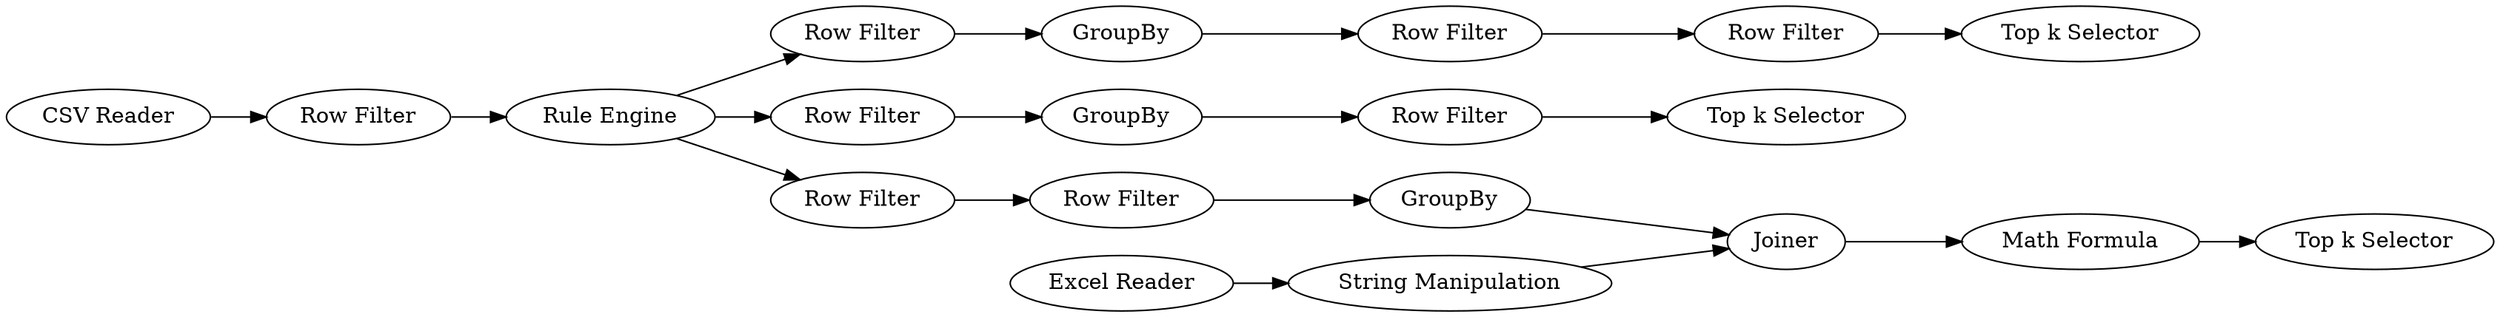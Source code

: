 digraph {
	1 [label="CSV Reader"]
	2 [label="Rule Engine"]
	3 [label="Row Filter"]
	4 [label=GroupBy]
	5 [label="Top k Selector"]
	6 [label="Row Filter"]
	7 [label="Row Filter"]
	8 [label="Row Filter"]
	9 [label=GroupBy]
	10 [label="Row Filter"]
	11 [label="Row Filter"]
	12 [label="Top k Selector"]
	13 [label="Excel Reader"]
	14 [label="String Manipulation"]
	15 [label=GroupBy]
	16 [label=Joiner]
	17 [label="Math Formula"]
	18 [label="Top k Selector"]
	19 [label="Row Filter"]
	20 [label="Row Filter"]
	1 -> 10
	2 -> 3
	2 -> 8
	2 -> 19
	3 -> 4
	4 -> 6
	6 -> 7
	7 -> 5
	8 -> 9
	9 -> 11
	10 -> 2
	11 -> 12
	13 -> 14
	14 -> 16
	15 -> 16
	16 -> 17
	17 -> 18
	19 -> 20
	20 -> 15
	rankdir=LR
}
